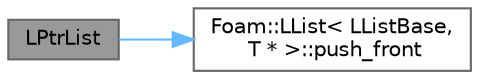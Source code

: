 digraph "LPtrList"
{
 // LATEX_PDF_SIZE
  bgcolor="transparent";
  edge [fontname=Helvetica,fontsize=10,labelfontname=Helvetica,labelfontsize=10];
  node [fontname=Helvetica,fontsize=10,shape=box,height=0.2,width=0.4];
  rankdir="LR";
  Node1 [id="Node000001",label="LPtrList",height=0.2,width=0.4,color="gray40", fillcolor="grey60", style="filled", fontcolor="black",tooltip=" "];
  Node1 -> Node2 [id="edge1_Node000001_Node000002",color="steelblue1",style="solid",tooltip=" "];
  Node2 [id="Node000002",label="Foam::LList\< LListBase,\l T * \>::push_front",height=0.2,width=0.4,color="grey40", fillcolor="white", style="filled",URL="$classFoam_1_1LList.html#a124ba122388c0f26ea3277916bc548da",tooltip=" "];
}

